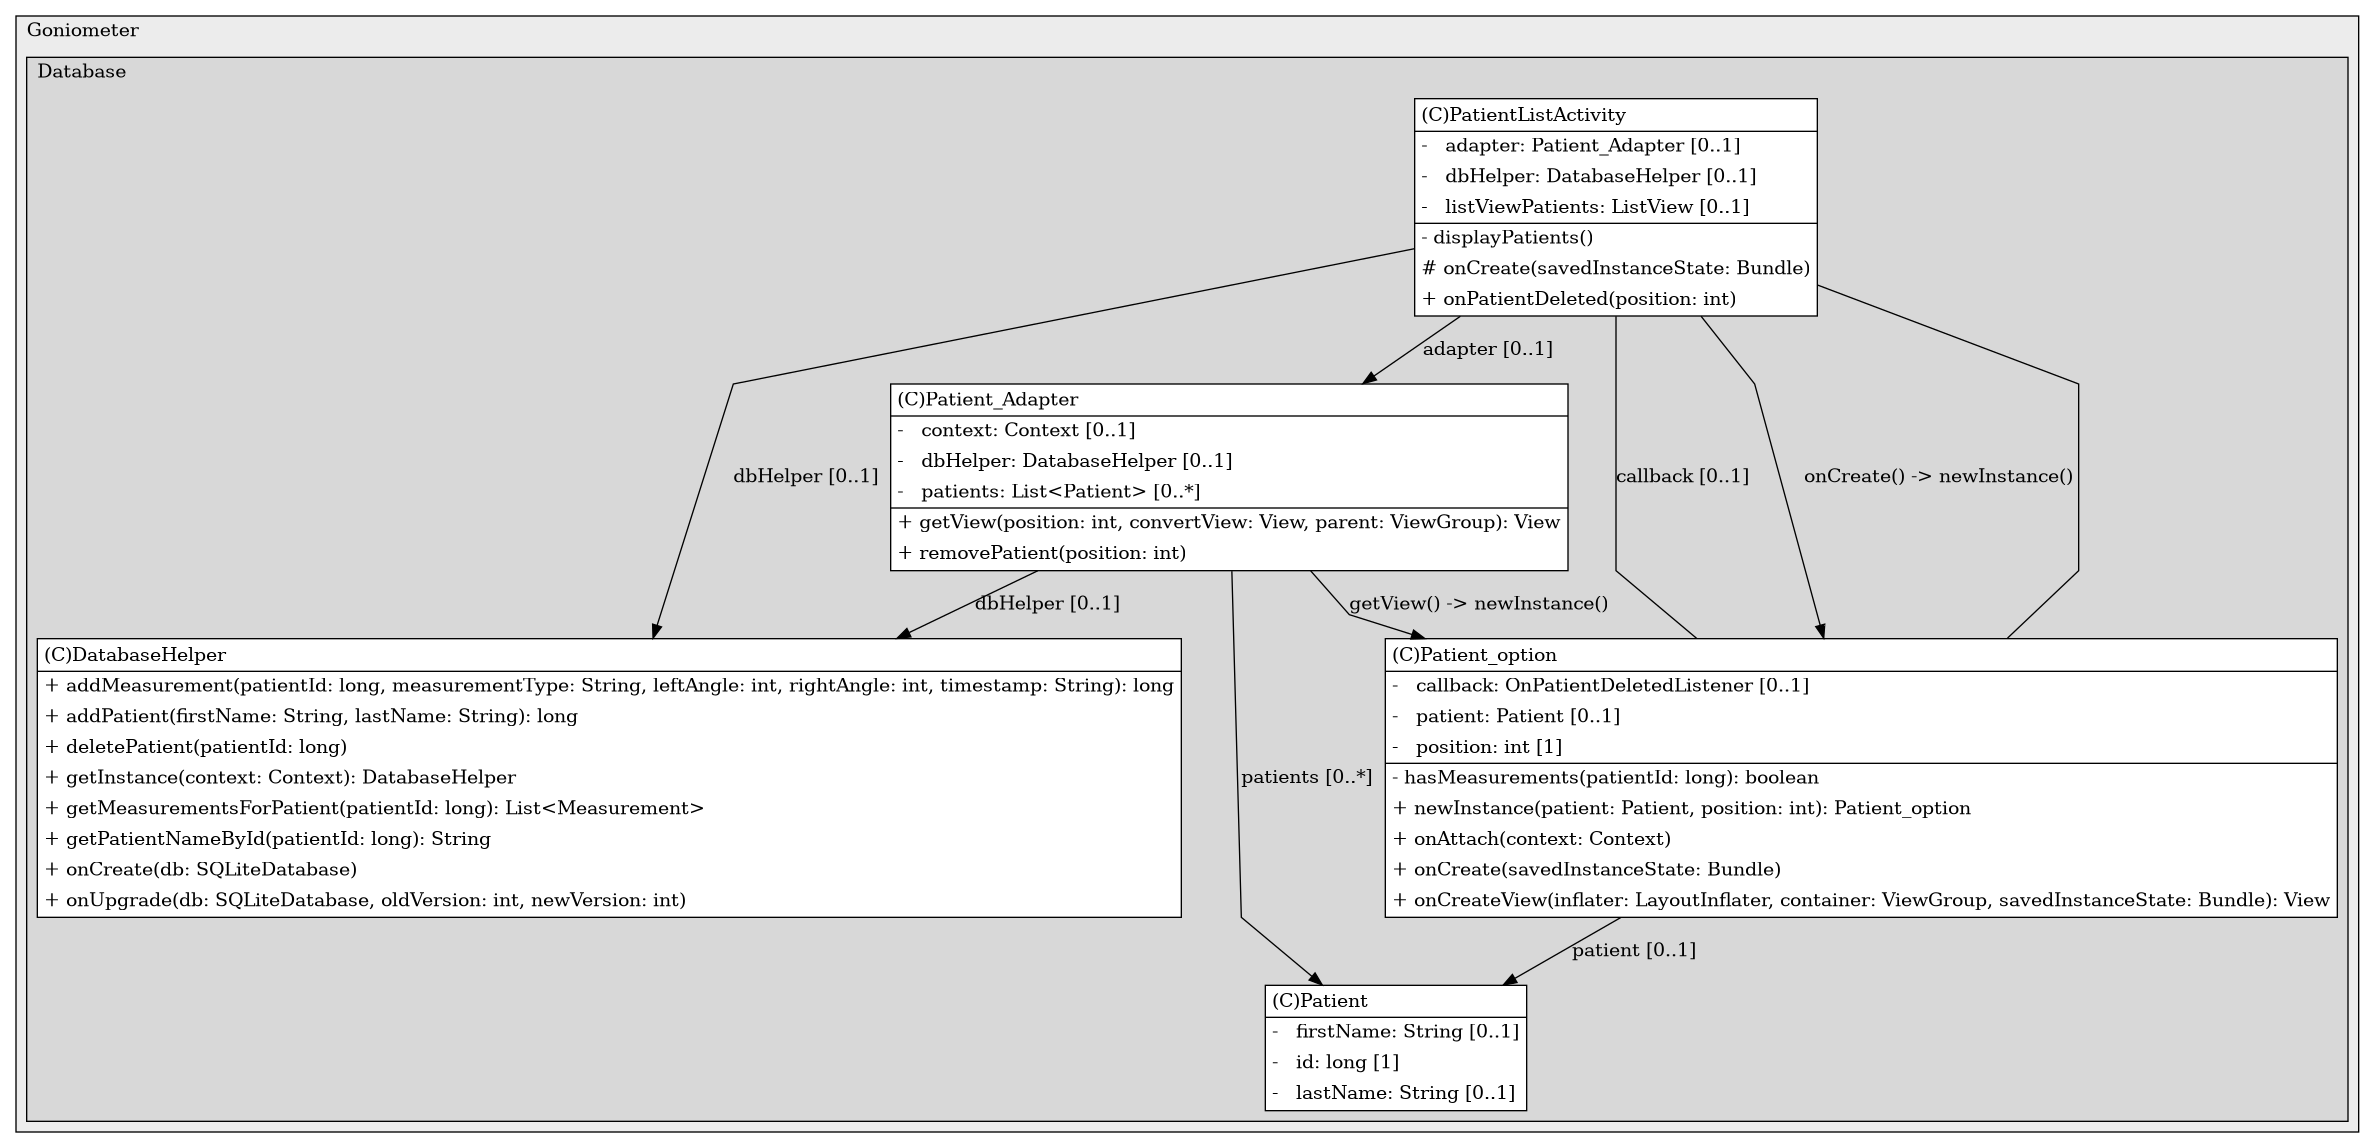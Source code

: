 @startuml

/' diagram meta data start
config=StructureConfiguration;
{
  "projectClassification": {
    "searchMode": "OpenProject", // OpenProject, AllProjects
    "includedProjects": "",
    "pathEndKeywords": "*.impl",
    "isClientPath": "",
    "isClientName": "",
    "isTestPath": "",
    "isTestName": "",
    "isMappingPath": "",
    "isMappingName": "",
    "isDataAccessPath": "",
    "isDataAccessName": "",
    "isDataStructurePath": "",
    "isDataStructureName": "",
    "isInterfaceStructuresPath": "",
    "isInterfaceStructuresName": "",
    "isEntryPointPath": "",
    "isEntryPointName": "",
    "treatFinalFieldsAsMandatory": false
  },
  "graphRestriction": {
    "classPackageExcludeFilter": "",
    "classPackageIncludeFilter": "",
    "classNameExcludeFilter": "",
    "classNameIncludeFilter": "",
    "methodNameExcludeFilter": "",
    "methodNameIncludeFilter": "",
    "removeByInheritance": "", // inheritance/annotation based filtering is done in a second step
    "removeByAnnotation": "",
    "removeByClassPackage": "", // cleanup the graph after inheritance/annotation based filtering is done
    "removeByClassName": "",
    "cutMappings": false,
    "cutEnum": true,
    "cutTests": true,
    "cutClient": true,
    "cutDataAccess": false,
    "cutInterfaceStructures": false,
    "cutDataStructures": false,
    "cutGetterAndSetter": true,
    "cutConstructors": true
  },
  "graphTraversal": {
    "forwardDepth": 6,
    "backwardDepth": 6,
    "classPackageExcludeFilter": "",
    "classPackageIncludeFilter": "",
    "classNameExcludeFilter": "",
    "classNameIncludeFilter": "",
    "methodNameExcludeFilter": "",
    "methodNameIncludeFilter": "",
    "hideMappings": false,
    "hideDataStructures": false,
    "hidePrivateMethods": true,
    "hideInterfaceCalls": true, // indirection: implementation -> interface (is hidden) -> implementation
    "onlyShowApplicationEntryPoints": false, // root node is included
    "useMethodCallsForStructureDiagram": "ForwardOnly" // ForwardOnly, BothDirections, No
  },
  "details": {
    "aggregation": "GroupByClass", // ByClass, GroupByClass, None
    "showClassGenericTypes": true,
    "showMethods": true,
    "showMethodParameterNames": true,
    "showMethodParameterTypes": true,
    "showMethodReturnType": true,
    "showPackageLevels": 2,
    "showDetailedClassStructure": true
  },
  "rootClass": "com.example.goniometer.HeadRotation",
  "extensionCallbackMethod": "" // qualified.class.name#methodName - signature: public static String method(String)
}
diagram meta data end '/

digraph g {
    rankdir="TB"
    splines=polyline
    
'nodes 
subgraph cluster_1322970774 { 
   	label=Goniometer
	labeljust=l
	fillcolor="#ececec"
	style=filled
   
   subgraph cluster_27346463 { 
   	label=Database
	labeljust=l
	fillcolor="#d8d8d8"
	style=filled

    PatientListActivity [
        label=<<TABLE BORDER="1" CELLBORDER="0" CELLPADDING="4" CELLSPACING="0">
        <TR><TD ALIGN="LEFT" >(C)PatientListActivity</TD></TR>
        <HR/>
        <TR><TD ALIGN="LEFT" >-   adapter: Patient_Adapter [0..1]</TD></TR>
        <TR><TD ALIGN="LEFT" >-   dbHelper: DatabaseHelper [0..1]</TD></TR>
        <TR><TD ALIGN="LEFT" >-   listViewPatients: ListView [0..1]</TD></TR>
        <HR/>
        <TR><TD ALIGN="LEFT" >- displayPatients()</TD></TR>
        <TR><TD ALIGN="LEFT" ># onCreate(savedInstanceState: Bundle)</TD></TR>
        <TR><TD ALIGN="LEFT" >+ onPatientDeleted(position: int)</TD></TR>
        </TABLE>>
        style=filled
        margin=0
        shape=plaintext
        fillcolor="#FFFFFF"
    ];

    Patient_Adapter [
        label=<<TABLE BORDER="1" CELLBORDER="0" CELLPADDING="4" CELLSPACING="0">
        <TR><TD ALIGN="LEFT" >(C)Patient_Adapter</TD></TR>
        <HR/>
        <TR><TD ALIGN="LEFT" >-   context: Context [0..1]</TD></TR>
        <TR><TD ALIGN="LEFT" >-   dbHelper: DatabaseHelper [0..1]</TD></TR>
        <TR><TD ALIGN="LEFT" >-   patients: List&lt;Patient&gt; [0..*]</TD></TR>
        <HR/>
        <TR><TD ALIGN="LEFT" >+ getView(position: int, convertView: View, parent: ViewGroup): View</TD></TR>
        <TR><TD ALIGN="LEFT" >+ removePatient(position: int)</TD></TR>
        </TABLE>>
        style=filled
        margin=0
        shape=plaintext
        fillcolor="#FFFFFF"
    ];

    Patient_option [
        label=<<TABLE BORDER="1" CELLBORDER="0" CELLPADDING="4" CELLSPACING="0">
        <TR><TD ALIGN="LEFT" >(C)Patient_option</TD></TR>
        <HR/>
        <TR><TD ALIGN="LEFT" >-   callback: OnPatientDeletedListener [0..1]</TD></TR>
        <TR><TD ALIGN="LEFT" >-   patient: Patient [0..1]</TD></TR>
        <TR><TD ALIGN="LEFT" >-   position: int [1]</TD></TR>
        <HR/>
        <TR><TD ALIGN="LEFT" >- hasMeasurements(patientId: long): boolean</TD></TR>
        <TR><TD ALIGN="LEFT" >+ newInstance(patient: Patient, position: int): Patient_option</TD></TR>
        <TR><TD ALIGN="LEFT" >+ onAttach(context: Context)</TD></TR>
        <TR><TD ALIGN="LEFT" >+ onCreate(savedInstanceState: Bundle)</TD></TR>
        <TR><TD ALIGN="LEFT" >+ onCreateView(inflater: LayoutInflater, container: ViewGroup, savedInstanceState: Bundle): View</TD></TR>
        </TABLE>>
        style=filled
        margin=0
        shape=plaintext
        fillcolor="#FFFFFF"
    ];

    Patient [
        label=<<TABLE BORDER="1" CELLBORDER="0" CELLPADDING="4" CELLSPACING="0">
        <TR><TD ALIGN="LEFT" >(C)Patient</TD></TR>
        <HR/>
        <TR><TD ALIGN="LEFT" >-   firstName: String [0..1]</TD></TR>
        <TR><TD ALIGN="LEFT" >-   id: long [1]</TD></TR>
        <TR><TD ALIGN="LEFT" >-   lastName: String [0..1]</TD></TR>
        </TABLE>>
        style=filled
        margin=0
        shape=plaintext
        fillcolor="#FFFFFF"
    ];

    DatabaseHelper [
        label=<<TABLE BORDER="1" CELLBORDER="0" CELLPADDING="4" CELLSPACING="0">
        <TR><TD ALIGN="LEFT" >(C)DatabaseHelper</TD></TR>
        <HR/>
        <TR><TD ALIGN="LEFT" >+ addMeasurement(patientId: long, measurementType: String, leftAngle: int, rightAngle: int, timestamp: String): long</TD></TR>
        <TR><TD ALIGN="LEFT" >+ addPatient(firstName: String, lastName: String): long</TD></TR>
        <TR><TD ALIGN="LEFT" >+ deletePatient(patientId: long)</TD></TR>
        <TR><TD ALIGN="LEFT" >+ getInstance(context: Context): DatabaseHelper</TD></TR>
        <TR><TD ALIGN="LEFT" >+ getMeasurementsForPatient(patientId: long): List&lt;Measurement&gt;</TD></TR>
        <TR><TD ALIGN="LEFT" >+ getPatientNameById(patientId: long): String</TD></TR>
        <TR><TD ALIGN="LEFT" >+ onCreate(db: SQLiteDatabase)</TD></TR>
        <TR><TD ALIGN="LEFT" >+ onUpgrade(db: SQLiteDatabase, oldVersion: int, newVersion: int)</TD></TR>
        </TABLE>>
        style=filled
        margin=0
        shape=plaintext
        fillcolor="#FFFFFF"
    ];
  } 
} 

'edges    
PatientListActivity -> DatabaseHelper [label="dbHelper [0..1]"];
PatientListActivity -> Patient_Adapter [label="adapter [0..1]"];
PatientListActivity -> Patient_option [label="onCreate() -> newInstance()"];
Patient_Adapter -> DatabaseHelper [label="dbHelper [0..1]"];
Patient_Adapter -> Patient [label="patients [0..*]"];
Patient_Adapter -> Patient_option [label="getView() -> newInstance()"];
Patient_option -> Patient [label="patient [0..1]"];
Patient_option -> PatientListActivity [arrowhead=none];
Patient_option -> PatientListActivity [label="callback [0..1]", arrowhead=none];

}
@enduml